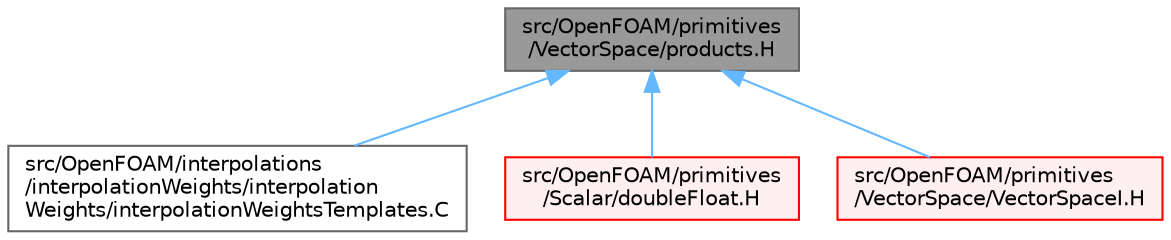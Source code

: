 digraph "src/OpenFOAM/primitives/VectorSpace/products.H"
{
 // LATEX_PDF_SIZE
  bgcolor="transparent";
  edge [fontname=Helvetica,fontsize=10,labelfontname=Helvetica,labelfontsize=10];
  node [fontname=Helvetica,fontsize=10,shape=box,height=0.2,width=0.4];
  Node1 [id="Node000001",label="src/OpenFOAM/primitives\l/VectorSpace/products.H",height=0.2,width=0.4,color="gray40", fillcolor="grey60", style="filled", fontcolor="black",tooltip="Traits classes for inner and outer products of primitives."];
  Node1 -> Node2 [id="edge1_Node000001_Node000002",dir="back",color="steelblue1",style="solid",tooltip=" "];
  Node2 [id="Node000002",label="src/OpenFOAM/interpolations\l/interpolationWeights/interpolation\lWeights/interpolationWeightsTemplates.C",height=0.2,width=0.4,color="grey40", fillcolor="white", style="filled",URL="$interpolationWeightsTemplates_8C.html",tooltip=" "];
  Node1 -> Node3 [id="edge2_Node000001_Node000003",dir="back",color="steelblue1",style="solid",tooltip=" "];
  Node3 [id="Node000003",label="src/OpenFOAM/primitives\l/Scalar/doubleFloat.H",height=0.2,width=0.4,color="red", fillcolor="#FFF0F0", style="filled",URL="$doubleFloat_8H.html",tooltip=" "];
  Node1 -> Node8421 [id="edge3_Node000001_Node008421",dir="back",color="steelblue1",style="solid",tooltip=" "];
  Node8421 [id="Node008421",label="src/OpenFOAM/primitives\l/VectorSpace/VectorSpaceI.H",height=0.2,width=0.4,color="red", fillcolor="#FFF0F0", style="filled",URL="$VectorSpaceI_8H.html",tooltip=" "];
}
